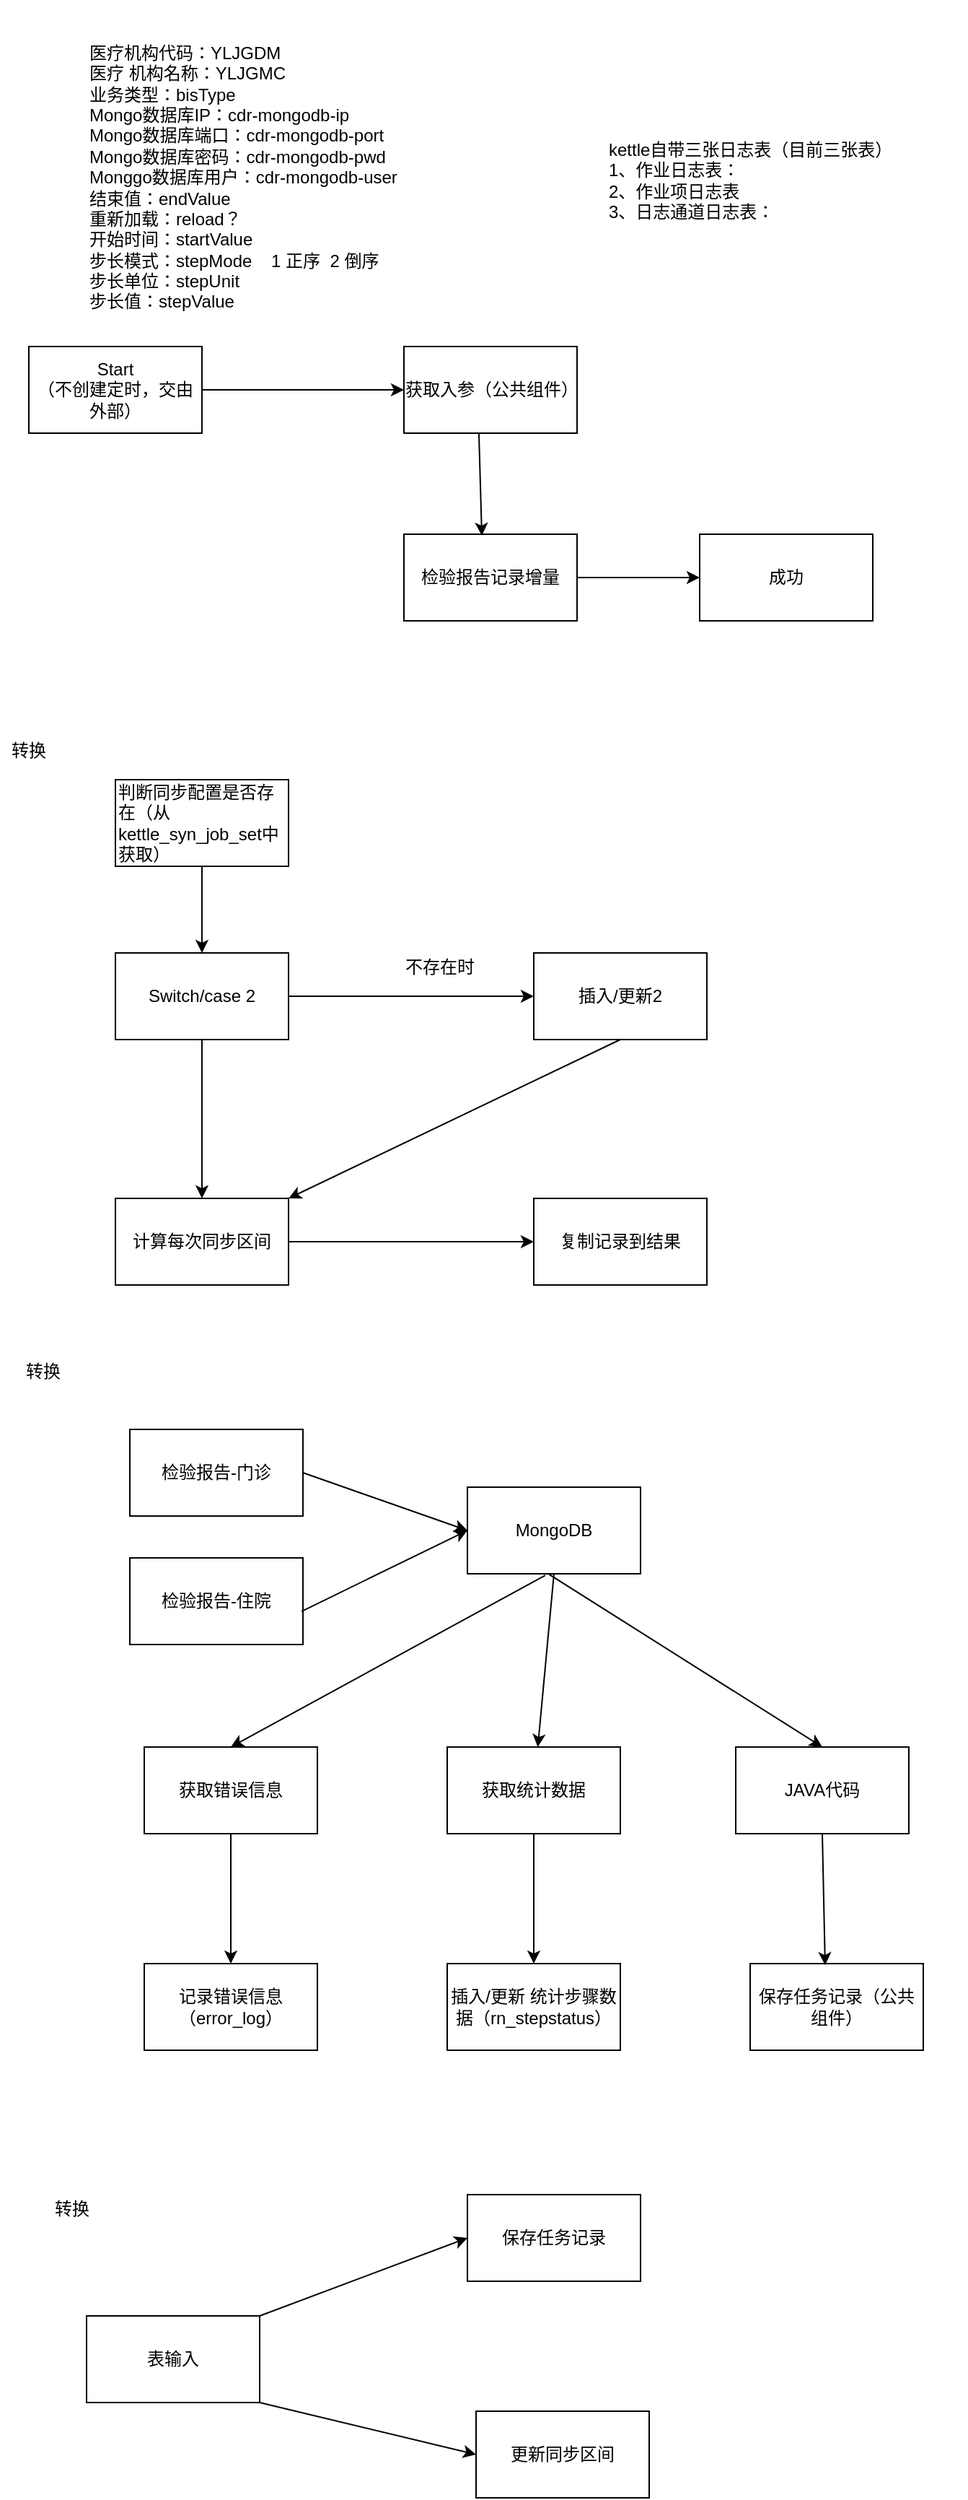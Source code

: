 <mxfile version="14.4.3" type="github">
  <diagram id="hsp45zCafMfucEhCnzqF" name="第 1 页">
    <mxGraphModel dx="1422" dy="772" grid="1" gridSize="10" guides="1" tooltips="1" connect="1" arrows="1" fold="1" page="1" pageScale="1" pageWidth="827" pageHeight="1169" math="0" shadow="0">
      <root>
        <mxCell id="0" />
        <mxCell id="1" parent="0" />
        <mxCell id="e3TSedbUCMiVldoPXaUA-3" style="edgeStyle=orthogonalEdgeStyle;rounded=0;orthogonalLoop=1;jettySize=auto;html=1;" edge="1" parent="1" source="e3TSedbUCMiVldoPXaUA-1" target="e3TSedbUCMiVldoPXaUA-2">
          <mxGeometry relative="1" as="geometry" />
        </mxCell>
        <mxCell id="e3TSedbUCMiVldoPXaUA-1" value="Start&lt;br&gt;（不创建定时，交由外部）" style="rounded=0;whiteSpace=wrap;html=1;" vertex="1" parent="1">
          <mxGeometry x="50" y="330" width="120" height="60" as="geometry" />
        </mxCell>
        <mxCell id="e3TSedbUCMiVldoPXaUA-2" value="获取入参（公共组件）" style="rounded=0;whiteSpace=wrap;html=1;" vertex="1" parent="1">
          <mxGeometry x="310" y="330" width="120" height="60" as="geometry" />
        </mxCell>
        <mxCell id="e3TSedbUCMiVldoPXaUA-4" value="医疗机构代码：YLJGDM&lt;br&gt;医疗 机构名称：YLJGMC&lt;br&gt;业务类型：bisType&lt;br&gt;Mongo数据库IP：cdr-mongodb-ip&lt;br&gt;Mongo数据库端口：cdr-mongodb-port&lt;br&gt;Mongo数据库密码：cdr-mongodb-pwd&lt;br&gt;&lt;div&gt;&lt;span&gt;Monggo数据库用户：cdr-mongodb-user&lt;/span&gt;&lt;/div&gt;&lt;div&gt;结束值：endValue&lt;/div&gt;&lt;div&gt;重新加载：reload？&lt;/div&gt;&lt;div&gt;开始时间：startValue&lt;/div&gt;&lt;div&gt;步长模式：stepMode&amp;nbsp; &amp;nbsp; 1 正序&amp;nbsp; 2 倒序&lt;/div&gt;&lt;div&gt;步长单位：stepUnit&lt;/div&gt;&lt;div&gt;步长值：stepValue&lt;/div&gt;&lt;div&gt;&lt;br&gt;&lt;/div&gt;" style="text;html=1;strokeColor=none;fillColor=none;align=left;verticalAlign=middle;whiteSpace=wrap;rounded=0;" vertex="1" parent="1">
          <mxGeometry x="90" y="90" width="260" height="260" as="geometry" />
        </mxCell>
        <mxCell id="e3TSedbUCMiVldoPXaUA-5" value="kettle自带三张日志表（目前三张表）&lt;br&gt;&lt;div&gt;&lt;span&gt;1、作业日志表：&lt;/span&gt;&lt;/div&gt;&lt;div&gt;&lt;span&gt;2、作业项日志表&lt;/span&gt;&lt;/div&gt;&lt;div&gt;&lt;span&gt;3、日志通道日志表：&lt;/span&gt;&lt;/div&gt;" style="text;html=1;strokeColor=none;fillColor=none;align=left;verticalAlign=middle;whiteSpace=wrap;rounded=0;" vertex="1" parent="1">
          <mxGeometry x="450" y="120" width="250" height="190" as="geometry" />
        </mxCell>
        <mxCell id="e3TSedbUCMiVldoPXaUA-6" value="转换" style="text;html=1;strokeColor=none;fillColor=none;align=center;verticalAlign=middle;whiteSpace=wrap;rounded=0;" vertex="1" parent="1">
          <mxGeometry x="30" y="600" width="40" height="20" as="geometry" />
        </mxCell>
        <mxCell id="e3TSedbUCMiVldoPXaUA-9" style="edgeStyle=orthogonalEdgeStyle;rounded=0;orthogonalLoop=1;jettySize=auto;html=1;entryX=0.5;entryY=0;entryDx=0;entryDy=0;" edge="1" parent="1" source="e3TSedbUCMiVldoPXaUA-7" target="e3TSedbUCMiVldoPXaUA-8">
          <mxGeometry relative="1" as="geometry" />
        </mxCell>
        <mxCell id="e3TSedbUCMiVldoPXaUA-7" value="判断同步配置是否存在（从kettle_syn_job_set中获取）" style="rounded=0;whiteSpace=wrap;html=1;align=left;" vertex="1" parent="1">
          <mxGeometry x="110" y="630" width="120" height="60" as="geometry" />
        </mxCell>
        <mxCell id="e3TSedbUCMiVldoPXaUA-12" style="edgeStyle=orthogonalEdgeStyle;rounded=0;orthogonalLoop=1;jettySize=auto;html=1;entryX=0;entryY=0.5;entryDx=0;entryDy=0;" edge="1" parent="1" source="e3TSedbUCMiVldoPXaUA-8" target="e3TSedbUCMiVldoPXaUA-11">
          <mxGeometry relative="1" as="geometry" />
        </mxCell>
        <mxCell id="e3TSedbUCMiVldoPXaUA-15" style="edgeStyle=orthogonalEdgeStyle;rounded=0;orthogonalLoop=1;jettySize=auto;html=1;" edge="1" parent="1" source="e3TSedbUCMiVldoPXaUA-8" target="e3TSedbUCMiVldoPXaUA-14">
          <mxGeometry relative="1" as="geometry" />
        </mxCell>
        <mxCell id="e3TSedbUCMiVldoPXaUA-8" value="Switch/case 2" style="rounded=0;whiteSpace=wrap;html=1;align=center;" vertex="1" parent="1">
          <mxGeometry x="110" y="750" width="120" height="60" as="geometry" />
        </mxCell>
        <mxCell id="e3TSedbUCMiVldoPXaUA-11" value="插入/更新2" style="rounded=0;whiteSpace=wrap;html=1;align=center;" vertex="1" parent="1">
          <mxGeometry x="400" y="750" width="120" height="60" as="geometry" />
        </mxCell>
        <mxCell id="e3TSedbUCMiVldoPXaUA-13" value="不存在时" style="text;html=1;strokeColor=none;fillColor=none;align=center;verticalAlign=middle;whiteSpace=wrap;rounded=0;" vertex="1" parent="1">
          <mxGeometry x="300" y="750" width="70" height="20" as="geometry" />
        </mxCell>
        <mxCell id="e3TSedbUCMiVldoPXaUA-17" style="edgeStyle=orthogonalEdgeStyle;rounded=0;orthogonalLoop=1;jettySize=auto;html=1;entryX=0;entryY=0.5;entryDx=0;entryDy=0;" edge="1" parent="1" source="e3TSedbUCMiVldoPXaUA-14" target="e3TSedbUCMiVldoPXaUA-16">
          <mxGeometry relative="1" as="geometry" />
        </mxCell>
        <mxCell id="e3TSedbUCMiVldoPXaUA-14" value="计算每次同步区间" style="rounded=0;whiteSpace=wrap;html=1;align=center;" vertex="1" parent="1">
          <mxGeometry x="110" y="920" width="120" height="60" as="geometry" />
        </mxCell>
        <mxCell id="e3TSedbUCMiVldoPXaUA-16" value="复制记录到结果" style="rounded=0;whiteSpace=wrap;html=1;align=center;" vertex="1" parent="1">
          <mxGeometry x="400" y="920" width="120" height="60" as="geometry" />
        </mxCell>
        <mxCell id="e3TSedbUCMiVldoPXaUA-19" value="" style="endArrow=classic;html=1;entryX=1;entryY=0;entryDx=0;entryDy=0;exitX=0.5;exitY=1;exitDx=0;exitDy=0;" edge="1" parent="1" source="e3TSedbUCMiVldoPXaUA-11" target="e3TSedbUCMiVldoPXaUA-14">
          <mxGeometry width="50" height="50" relative="1" as="geometry">
            <mxPoint x="390" y="660" as="sourcePoint" />
            <mxPoint x="440" y="610" as="targetPoint" />
          </mxGeometry>
        </mxCell>
        <mxCell id="e3TSedbUCMiVldoPXaUA-23" style="edgeStyle=orthogonalEdgeStyle;rounded=0;orthogonalLoop=1;jettySize=auto;html=1;entryX=0;entryY=0.5;entryDx=0;entryDy=0;" edge="1" parent="1" source="e3TSedbUCMiVldoPXaUA-20" target="e3TSedbUCMiVldoPXaUA-22">
          <mxGeometry relative="1" as="geometry" />
        </mxCell>
        <mxCell id="e3TSedbUCMiVldoPXaUA-20" value="检验报告记录增量" style="rounded=0;whiteSpace=wrap;html=1;align=center;" vertex="1" parent="1">
          <mxGeometry x="310" y="460" width="120" height="60" as="geometry" />
        </mxCell>
        <mxCell id="e3TSedbUCMiVldoPXaUA-21" value="" style="endArrow=classic;html=1;exitX=0.433;exitY=1;exitDx=0;exitDy=0;exitPerimeter=0;entryX=0.45;entryY=0.017;entryDx=0;entryDy=0;entryPerimeter=0;" edge="1" parent="1" source="e3TSedbUCMiVldoPXaUA-2" target="e3TSedbUCMiVldoPXaUA-20">
          <mxGeometry width="50" height="50" relative="1" as="geometry">
            <mxPoint x="390" y="660" as="sourcePoint" />
            <mxPoint x="440" y="610" as="targetPoint" />
          </mxGeometry>
        </mxCell>
        <mxCell id="e3TSedbUCMiVldoPXaUA-22" value="成功" style="rounded=0;whiteSpace=wrap;html=1;align=center;" vertex="1" parent="1">
          <mxGeometry x="515" y="460" width="120" height="60" as="geometry" />
        </mxCell>
        <mxCell id="e3TSedbUCMiVldoPXaUA-24" value="转换" style="text;html=1;strokeColor=none;fillColor=none;align=center;verticalAlign=middle;whiteSpace=wrap;rounded=0;" vertex="1" parent="1">
          <mxGeometry x="40" y="1030" width="40" height="20" as="geometry" />
        </mxCell>
        <mxCell id="e3TSedbUCMiVldoPXaUA-25" value="检验报告-门诊" style="rounded=0;whiteSpace=wrap;html=1;align=center;" vertex="1" parent="1">
          <mxGeometry x="120" y="1080" width="120" height="60" as="geometry" />
        </mxCell>
        <mxCell id="e3TSedbUCMiVldoPXaUA-26" value="检验报告-住院" style="rounded=0;whiteSpace=wrap;html=1;align=center;" vertex="1" parent="1">
          <mxGeometry x="120" y="1169" width="120" height="60" as="geometry" />
        </mxCell>
        <mxCell id="e3TSedbUCMiVldoPXaUA-27" value="MongoDB" style="rounded=0;whiteSpace=wrap;html=1;align=center;" vertex="1" parent="1">
          <mxGeometry x="354" y="1120" width="120" height="60" as="geometry" />
        </mxCell>
        <mxCell id="e3TSedbUCMiVldoPXaUA-28" value="" style="endArrow=classic;html=1;exitX=1;exitY=0.5;exitDx=0;exitDy=0;entryX=0;entryY=0.5;entryDx=0;entryDy=0;" edge="1" parent="1" source="e3TSedbUCMiVldoPXaUA-25" target="e3TSedbUCMiVldoPXaUA-27">
          <mxGeometry width="50" height="50" relative="1" as="geometry">
            <mxPoint x="390" y="1080" as="sourcePoint" />
            <mxPoint x="440" y="1030" as="targetPoint" />
          </mxGeometry>
        </mxCell>
        <mxCell id="e3TSedbUCMiVldoPXaUA-29" value="" style="endArrow=classic;html=1;exitX=0.992;exitY=0.617;exitDx=0;exitDy=0;entryX=0;entryY=0.5;entryDx=0;entryDy=0;exitPerimeter=0;" edge="1" parent="1" source="e3TSedbUCMiVldoPXaUA-26" target="e3TSedbUCMiVldoPXaUA-27">
          <mxGeometry width="50" height="50" relative="1" as="geometry">
            <mxPoint x="250" y="1120" as="sourcePoint" />
            <mxPoint x="364" y="1160" as="targetPoint" />
          </mxGeometry>
        </mxCell>
        <mxCell id="e3TSedbUCMiVldoPXaUA-30" value="获取错误信息" style="rounded=0;whiteSpace=wrap;html=1;align=center;" vertex="1" parent="1">
          <mxGeometry x="130" y="1300" width="120" height="60" as="geometry" />
        </mxCell>
        <mxCell id="e3TSedbUCMiVldoPXaUA-31" value="" style="endArrow=classic;html=1;entryX=0.5;entryY=0;entryDx=0;entryDy=0;exitX=0.45;exitY=1.017;exitDx=0;exitDy=0;exitPerimeter=0;" edge="1" parent="1" source="e3TSedbUCMiVldoPXaUA-27" target="e3TSedbUCMiVldoPXaUA-30">
          <mxGeometry width="50" height="50" relative="1" as="geometry">
            <mxPoint x="390" y="1080" as="sourcePoint" />
            <mxPoint x="440" y="1030" as="targetPoint" />
          </mxGeometry>
        </mxCell>
        <mxCell id="e3TSedbUCMiVldoPXaUA-32" value="记录错误信息&lt;br&gt;（error_log）" style="rounded=0;whiteSpace=wrap;html=1;align=center;" vertex="1" parent="1">
          <mxGeometry x="130" y="1450" width="120" height="60" as="geometry" />
        </mxCell>
        <mxCell id="e3TSedbUCMiVldoPXaUA-33" value="" style="endArrow=classic;html=1;entryX=0.5;entryY=0;entryDx=0;entryDy=0;exitX=0.5;exitY=1;exitDx=0;exitDy=0;" edge="1" parent="1" source="e3TSedbUCMiVldoPXaUA-30" target="e3TSedbUCMiVldoPXaUA-32">
          <mxGeometry width="50" height="50" relative="1" as="geometry">
            <mxPoint x="418" y="1191.02" as="sourcePoint" />
            <mxPoint x="200" y="1310" as="targetPoint" />
          </mxGeometry>
        </mxCell>
        <mxCell id="e3TSedbUCMiVldoPXaUA-34" value="获取统计数据" style="rounded=0;whiteSpace=wrap;html=1;align=center;" vertex="1" parent="1">
          <mxGeometry x="340" y="1300" width="120" height="60" as="geometry" />
        </mxCell>
        <mxCell id="e3TSedbUCMiVldoPXaUA-35" value="插入/更新 统计步骤数据（rn_stepstatus）" style="rounded=0;whiteSpace=wrap;html=1;align=center;" vertex="1" parent="1">
          <mxGeometry x="340" y="1450" width="120" height="60" as="geometry" />
        </mxCell>
        <mxCell id="e3TSedbUCMiVldoPXaUA-38" value="" style="endArrow=classic;html=1;entryX=0.5;entryY=0;entryDx=0;entryDy=0;exitX=0.5;exitY=1;exitDx=0;exitDy=0;" edge="1" parent="1" source="e3TSedbUCMiVldoPXaUA-34" target="e3TSedbUCMiVldoPXaUA-35">
          <mxGeometry width="50" height="50" relative="1" as="geometry">
            <mxPoint x="200" y="1370" as="sourcePoint" />
            <mxPoint x="200" y="1460" as="targetPoint" />
          </mxGeometry>
        </mxCell>
        <mxCell id="e3TSedbUCMiVldoPXaUA-39" value="" style="endArrow=classic;html=1;exitX=0.5;exitY=1;exitDx=0;exitDy=0;" edge="1" parent="1" source="e3TSedbUCMiVldoPXaUA-27" target="e3TSedbUCMiVldoPXaUA-34">
          <mxGeometry width="50" height="50" relative="1" as="geometry">
            <mxPoint x="418" y="1191.02" as="sourcePoint" />
            <mxPoint x="200" y="1310" as="targetPoint" />
          </mxGeometry>
        </mxCell>
        <mxCell id="e3TSedbUCMiVldoPXaUA-40" value="JAVA代码" style="rounded=0;whiteSpace=wrap;html=1;align=center;" vertex="1" parent="1">
          <mxGeometry x="540" y="1300" width="120" height="60" as="geometry" />
        </mxCell>
        <mxCell id="e3TSedbUCMiVldoPXaUA-41" value="" style="endArrow=classic;html=1;entryX=0.5;entryY=0;entryDx=0;entryDy=0;" edge="1" parent="1" target="e3TSedbUCMiVldoPXaUA-40">
          <mxGeometry width="50" height="50" relative="1" as="geometry">
            <mxPoint x="410" y="1180" as="sourcePoint" />
            <mxPoint x="412.8" y="1310" as="targetPoint" />
          </mxGeometry>
        </mxCell>
        <mxCell id="e3TSedbUCMiVldoPXaUA-42" value="保存任务记录（公共组件）" style="rounded=0;whiteSpace=wrap;html=1;align=center;" vertex="1" parent="1">
          <mxGeometry x="550" y="1450" width="120" height="60" as="geometry" />
        </mxCell>
        <mxCell id="e3TSedbUCMiVldoPXaUA-43" value="" style="endArrow=classic;html=1;entryX=0.433;entryY=0.017;entryDx=0;entryDy=0;exitX=0.5;exitY=1;exitDx=0;exitDy=0;entryPerimeter=0;" edge="1" parent="1" source="e3TSedbUCMiVldoPXaUA-40" target="e3TSedbUCMiVldoPXaUA-42">
          <mxGeometry width="50" height="50" relative="1" as="geometry">
            <mxPoint x="410" y="1370" as="sourcePoint" />
            <mxPoint x="410" y="1460" as="targetPoint" />
          </mxGeometry>
        </mxCell>
        <mxCell id="e3TSedbUCMiVldoPXaUA-44" value="转换" style="text;html=1;strokeColor=none;fillColor=none;align=center;verticalAlign=middle;whiteSpace=wrap;rounded=0;" vertex="1" parent="1">
          <mxGeometry x="60" y="1610" width="40" height="20" as="geometry" />
        </mxCell>
        <mxCell id="e3TSedbUCMiVldoPXaUA-45" value="表输入" style="rounded=0;whiteSpace=wrap;html=1;align=center;" vertex="1" parent="1">
          <mxGeometry x="90" y="1694" width="120" height="60" as="geometry" />
        </mxCell>
        <mxCell id="e3TSedbUCMiVldoPXaUA-46" value="保存任务记录" style="rounded=0;whiteSpace=wrap;html=1;align=center;" vertex="1" parent="1">
          <mxGeometry x="354" y="1610" width="120" height="60" as="geometry" />
        </mxCell>
        <mxCell id="e3TSedbUCMiVldoPXaUA-47" value="" style="endArrow=classic;html=1;exitX=1;exitY=0;exitDx=0;exitDy=0;entryX=0;entryY=0.5;entryDx=0;entryDy=0;" edge="1" parent="1" source="e3TSedbUCMiVldoPXaUA-45" target="e3TSedbUCMiVldoPXaUA-46">
          <mxGeometry width="50" height="50" relative="1" as="geometry">
            <mxPoint x="390" y="1580" as="sourcePoint" />
            <mxPoint x="440" y="1530" as="targetPoint" />
          </mxGeometry>
        </mxCell>
        <mxCell id="e3TSedbUCMiVldoPXaUA-48" value="更新同步区间" style="rounded=0;whiteSpace=wrap;html=1;align=center;" vertex="1" parent="1">
          <mxGeometry x="360" y="1760" width="120" height="60" as="geometry" />
        </mxCell>
        <mxCell id="e3TSedbUCMiVldoPXaUA-49" value="" style="endArrow=classic;html=1;exitX=1;exitY=1;exitDx=0;exitDy=0;entryX=0;entryY=0.5;entryDx=0;entryDy=0;" edge="1" parent="1" source="e3TSedbUCMiVldoPXaUA-45" target="e3TSedbUCMiVldoPXaUA-48">
          <mxGeometry width="50" height="50" relative="1" as="geometry">
            <mxPoint x="220" y="1704" as="sourcePoint" />
            <mxPoint x="364" y="1650" as="targetPoint" />
          </mxGeometry>
        </mxCell>
      </root>
    </mxGraphModel>
  </diagram>
</mxfile>
